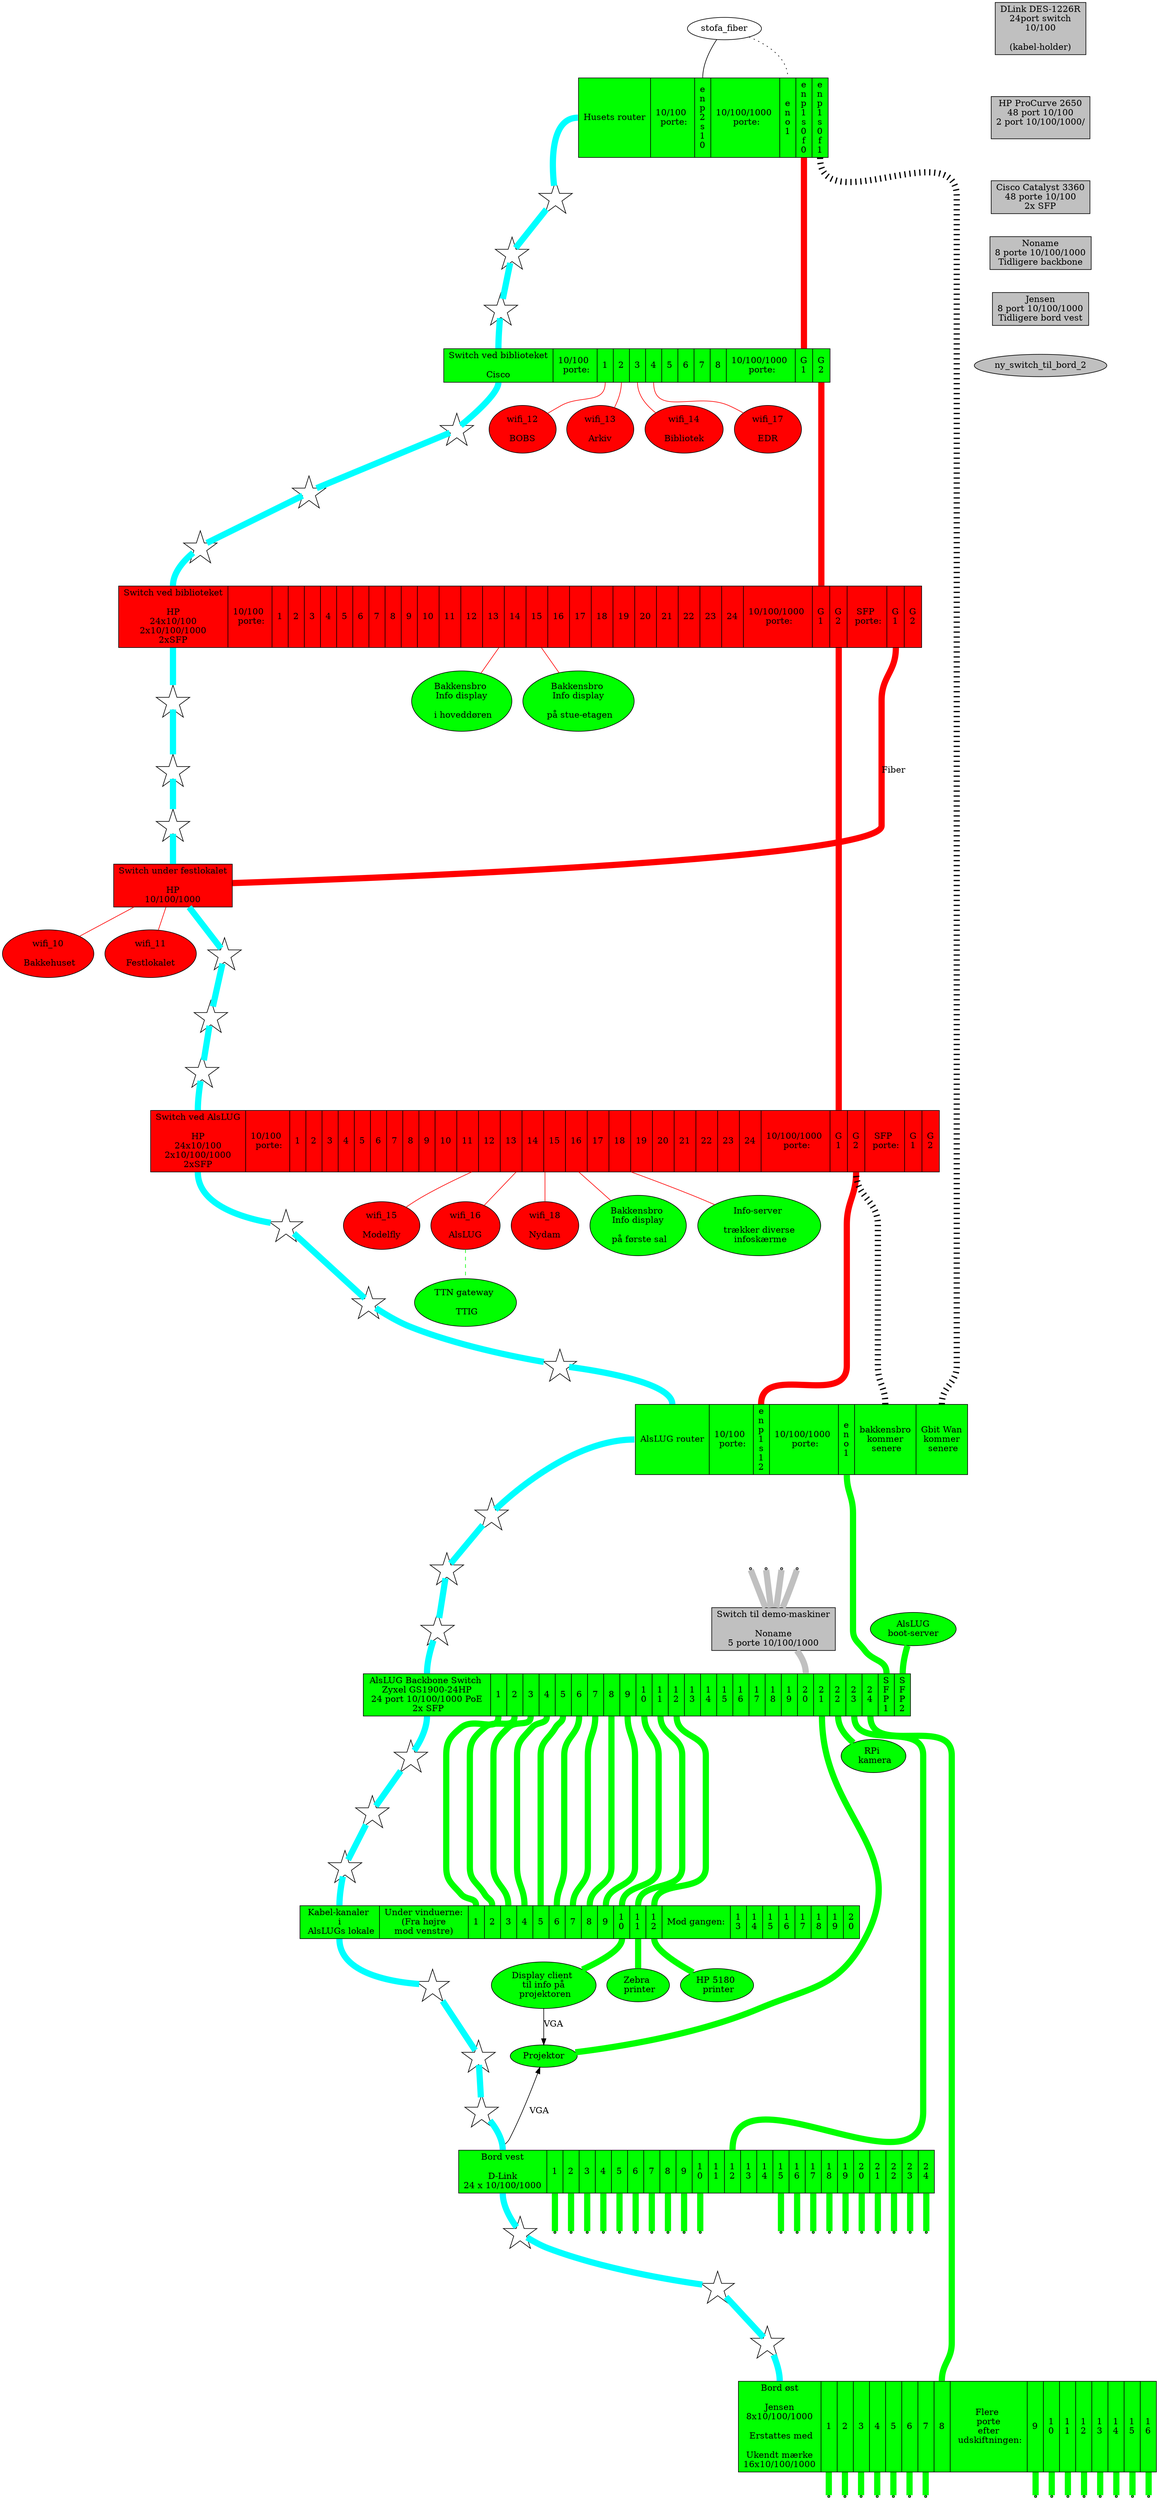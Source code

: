 digraph xxx {
  edge [ dir=none penwidth=100 ];

  node [ style=filled fillcolor=red ];
  husets_router [ fillcolor=green shape=record label="<head> Husets router
				| 10/100 \n porte:
				| <enp2s10>  e\nn\np\n2\ns\n1\n0
				| 10/100/1000 \n porte:
  				| <eno1>     e\nn\no\n1
				| <enp1s0f0> e\nn\np\n1\ns\n0\nf\n0
				| <enp1s0f1> e\nn\np\n1\ns\n0\nf\n1
  				" ];
  cisco_switch [ fillcolor=green shape=record label="<head> Switch ved biblioteket\n\nCisco
				| 10/100 \n porte:
  				| <1> 1
  				| <2> 2
  				| <3> 3
  				| <4> 4
  				| <5> 5
  				| <6> 6
  				| <7> 7
  				| <8> 8
				| 10/100/1000 \n porte:
  				| <gi1> G\n1
  				| <gi2> G\n2
				" ];
  husets_switch_1 [ shape=record label="<head>Switch ved biblioteket\n\nHP\n24x10/100\n2x10/100/1000\n2xSFP
				| 10/100 \n porte:
  				| <1> 1
  				| <2> 2
  				| <3> 3
  				| <4> 4
  				| <5> 5
  				| <6> 6
  				| <7> 7
  				| <8> 8
  				| <9> 9
  				| <10> 10
  				| <11> 11
  				| <12> 12
  				| <13> 13
  				| <14> 14
  				| <15> 15
  				| <16> 16
  				| <17> 17
  				| <18> 18
  				| <19> 19
  				| <20> 20
  				| <21> 21
  				| <22> 22
  				| <23> 23
  				| <24> 24
				| 10/100/1000 \n porte:
  				| <gi1> G\n1
  				| <gi2> G\n2
				| SFP \n porte:
  				| <sfp1> G\n1
  				| <sfp2> G\n2
  				" ];
  husets_switch_2 [ shape=record label="<head>Switch ved AlsLUG\n\nHP\n24x10/100\n2x10/100/1000\n2xSFP
				| 10/100 \n porte:
  				| <1> 1
  				| <2> 2
  				| <3> 3
  				| <4> 4
  				| <5> 5
  				| <6> 6
  				| <7> 7
  				| <8> 8
  				| <9> 9
  				| <10> 10
  				| <11> 11
  				| <12> 12
  				| <13> 13
  				| <14> 14
  				| <15> 15
  				| <16> 16
  				| <17> 17
  				| <18> 18
  				| <19> 19
  				| <20> 20
  				| <21> 21
  				| <22> 22
  				| <23> 23
  				| <24> 24
				| 10/100/1000 \n porte:
  				| <gi1> G\n1
  				| <gi2> G\n2
				| SFP \n porte:
  				| <sfp1> G\n1
  				| <sfp2> G\n2
  				" ];
  festlokale_switch [ shape=box label="Switch under festlokalet\n\nHP\n10/100/1000" ];
  wifi_10 [ label=" wifi_10 \n\n Bakkehuset"                  ];
  wifi_11 [ label=" wifi_11 \n\n Festlokalet "                ];
  wifi_12 [ label=" wifi_12 \n\n BOBS "                       ];
  wifi_13 [ label=" wifi_13 \n\n Arkiv "                      ];
  wifi_14 [ label=" wifi_14 \n\n Bibliotek "                  ];
  wifi_15 [ label=" wifi_15 \n\n Modelfly "                   ];
  wifi_16 [ label=" wifi_16 \n\n AlsLUG "                     ];
  wifi_17 [ label=" wifi_17 \n\n EDR "                        ];
  wifi_18 [ label=" wifi_18 \n\n Nydam "                      ];
  
  node [ style=filled fillcolor=green ];
  AlsLUG_TTIG		[ label="TTN gateway \n\n TTIG"					];
  bakkensbro_info_doer	[ label="Bakkensbro \n Info display \n\n i hoveddøren"		];
  bakkensbro_info_stuen	[ label="Bakkensbro \n Info display \n\n på stue-etagen"	];
  bakkensbro_info_1_sal	[ label="Bakkensbro \n Info display \n\n på første sal"		];
  info_server		[ label="Info-server \n\n trækker diverse \n infoskærme"	];
  alslug_router [ shape=record label="<head> AlsLUG router
				| 10/100 \n porte:
  				| <enp1s12>    e\nn\np\n1\ns\n1\n2
				| 10/100/1000 \n porte:
				| <eno1>       e\nn\no\n1
				| <bakkensbro> bakkensbro\nkommer\n senere
				| <g_wan>      Gbit Wan\nkommer\n senere
				" ];
  husets_router:enp1s0f1 -> alslug_router:g_wan [ style=dotted penwidth=10];
  alslug_router:bakkensbro -> husets_switch_2:gi2 [ style=dotted penwidth=10];
  alslug_gl_bootserver [ label="AlsLUG\nboot-server" ];
  alslug_projektor_client [ label="Display client \n til info på \n projektoren" ];
  alslug_backbone_switch [ shape=record label="<head> AlsLUG Backbone Switch \n Zyxel GS1900-24HP \n 24 port 10/100/1000 PoE \n 2x SFP
  				|<1> 1
				|<2> 2
				|<3> 3
				|<4> 4
				|<5> 5
				|<6> 6
				|<7> 7
				|<8> 8
				|<9> 9
				|<10> 1\n0
				|<11> 1\n1
				|<12> 1\n2
				|<13> 1\n3
				|<14> 1\n4
				|<15> 1\n5
				|<16> 1\n6
				|<17> 1\n7
				|<18> 1\n8
				|<19> 1\n9
				|<20> 2\n0
				|<21> 2\n1
				|<22> 2\n2
				|<23> 2\n3
				|<24> 2\n4
				|<sfp1> S\nF\nP\n1
				|<sfp2> S\nF\nP\n2
				"];
  alslug_kabelkanaler  [ shape=record label="<head> Kabel-kanaler \n i \n AlsLUGs lokale
  				| Under vinduerne:\n(Fra højre\nmod venstre)
  				| <1> 1 | <2> 2 | <3> 3 | <4> 4
				| <5> 5 | <6> 6 | <7> 7 | <8> 8
				| <9> 9 | <10> 1\n0 | <11> 1\n1 | <12>1\n2
				| Mod gangen:
				| <13> 1\n3 | <14> 1\n4 | <15> 1\n5 | <16> 1\n6
				| <17> 1\n7 | <18> 1\n8 | <19> 1\n9 | <20> 2\n0
				"];	
  {
    edge [ color=green style=solid penwidth=10 ];
    alslug_backbone_switch:1 -> alslug_kabelkanaler:1;
    alslug_backbone_switch:2 -> alslug_kabelkanaler:2;
    alslug_backbone_switch:3 -> alslug_kabelkanaler:3;
    alslug_backbone_switch:4 -> alslug_kabelkanaler:4;
    alslug_backbone_switch:5 -> alslug_kabelkanaler:5;
    alslug_backbone_switch:6 -> alslug_kabelkanaler:6;
    alslug_backbone_switch:7 -> alslug_kabelkanaler:7;
    alslug_backbone_switch:8 -> alslug_kabelkanaler:8;
    alslug_backbone_switch:9 -> alslug_kabelkanaler:9;
    alslug_backbone_switch:10 -> alslug_kabelkanaler:10;
    alslug_backbone_switch:11 -> alslug_kabelkanaler:11;
    alslug_backbone_switch:12 -> alslug_kabelkanaler:12;
  }
  alslug_projektor [ label="Projektor" ]
  alslug_hp5180 [ label="HP 5180 \n printer" ]
  alslug_zebra [ label="Zebra \n printer" ]
  RPi_camera [ label="RPi \n kamera" ]
  bord_1 [ shape=record label="<head> Bord vest\n\nD-Link\n24 x 10/100/1000
				| <1> 1
				| <2> 2
				| <3> 3
				| <4> 4
				| <5> 5
				| <6> 6
				| <7> 7
				| <8> 8
				| <9> 9
				| <10> 1\n0
			
				| <11> 1\n1
				| <12> 1\n2
				| <13> 1\n3
				| <14> 1\n4
			
				| <15> 1\n5
				| <16> 1\n6
				| <17> 1\n7
				| <18> 1\n8
				| <19> 1\n9
				| <20> 2\n0
				| <21> 2\n1
				| <22> 2\n2
				| <23> 2\n3
				| <24> 2\n4
				"];
  {
    node [ shape=point ];
    edge [ color=green penwidth=10];
    bord_1:1 -> _bord_1_1;
    bord_1:2 -> _bord_1_2;
    bord_1:3 -> _bord_1_3;
    bord_1:4 -> _bord_1_4;
    bord_1:5 -> _bord_1_5;
    bord_1:6 -> _bord_1_6;
    bord_1:7 -> _bord_1_7;
    bord_1:8 -> _bord_1_8;
    bord_1:9 -> _bord_1_9;
    bord_1:10 -> _bord_1_10;

    bord_1:15 -> _bord_1_15;
    bord_1:16 -> _bord_1_16;
    bord_1:17 -> _bord_1_17;
    bord_1:18 -> _bord_1_18;
    bord_1:19 -> _bord_1_19;
    bord_1:20 -> _bord_1_20;
    bord_1:21 -> _bord_1_21;
    bord_1:22 -> _bord_1_22;
    bord_1:23 -> _bord_1_23;
    bord_1:24 -> _bord_1_24;
  }
  bord_2 [ shape=record label="<head> Bord øst\n\nJensen\n8x10/100/1000\n\n Erstattes med\n\nUkendt mærke\n16x10/100/1000
				| <1> 1
				| <2> 2
				| <3> 3
				| <4> 4
				| <5> 5
				| <6> 6
				| <7> 7
				| <8> 8
				| Flere \n porte \n efter \n udskiftningen:
				| <9> 9
				| <10> 1\n0
				| <11> 1\n1
				| <12> 1\n2
				| <13> 1\n3
				| <14> 1\n4
				| <15> 1\n5
				| <16> 1\n6
				"];
  {
    node [ shape=point ];
    edge [ color=green penwidth=10];
    bord_2:1 -> _bord_2_1;
    bord_2:2 -> _bord_2_2;
    bord_2:3 -> _bord_2_3;
    bord_2:4 -> _bord_2_4;
    bord_2:5 -> _bord_2_5;
    bord_2:6 -> _bord_2_6;
    bord_2:7 -> _bord_2_7;
//  bord_2:8 -> _bord_2_8;
    bord_2:9 -> _bord_2_9;
    bord_2:10 -> _bord_2_10;
    bord_2:11 -> _bord_2_11;
    bord_2:12 -> _bord_2_12;
    bord_2:13 -> _bord_2_13;
    bord_2:14 -> _bord_2_14;
    bord_2:15 -> _bord_2_15;
    bord_2:16 -> _bord_2_16;
  }
 
  // Udstyr som pt ikke bruges
  node [ style=filled fillcolor=gray ];
  switch_24p      [ shape=box label="DLink DES-1226R\n24port switch\n10/100\n\n(kabel-holder)"];
  switch_48p      [ shape=box label="HP ProCurve 2650\n48 port 10/100\n2 port 10/100/1000/
  "];
  switch_48p_poe  [ shape=box label="Cisco Catalyst 3360\n48 porte 10/100\n2x SFP"];
  switch_5p       [ shape=box label="Switch til demo-maskiner\n\nNoname\n5 porte 10/100/1000" ];
  switch_8p       [ shape=box label="Noname\n8 porte 10/100/1000\nTidligere backbone" ];
  switch_8p_vest    [ shape=box label="Jensen\n8 port 10/100/1000\nTidligere bord vest" ];
  
  switch_24p -> switch_48p -> switch_48p_poe -> switch_8p -> switch_8p_vest -> ny_switch_til_bord_2 [ color=invis ];
  
  
  node [ style=normal ];
  // Internet forbindelser
  stofa_fiber -> husets_router:enp2s10	[ penwidth=1 fillcolor=black style=filled ];
  stofa_fiber -> husets_router:eno1	[ penwidth=1 fillcolor=black style=dotted ];
  
  // Husets forbindelser
  edge  [ color=red style=solid ];
  husets_router:enp1s0f0 -> cisco_switch:gi1                                                                                     [ penwidth=10 ];
                            cisco_switch:1 ->                                                                            wifi_12 [ penwidth=1 ];
                            cisco_switch:2 ->                                                                            wifi_13 [ penwidth=1 ];
                            cisco_switch:3 ->                                                                            wifi_14 [ penwidth=1 ];
                            cisco_switch:4 ->                                                                            wifi_17 [ penwidth=1 ];
                            cisco_switch:gi2 -> husets_switch_1:gi1                                                              [ penwidth=10 ];
                                                husets_switch_1 -> bakkensbro_info_doer                                          [ penwidth=1 ];
                                                husets_switch_1 -> bakkensbro_info_stuen                                         [ penwidth=1 ];
                                                husets_switch_1:sfp1 -> festlokale_switch:sfp1                                   [ penwidth=10 label="Fiber" ];
                                                                        festlokale_switch ->                             wifi_10 [ penwidth=1 ];
                                                                        festlokale_switch ->                             wifi_11 [ penwidth=1 ];
                                                husets_switch_1:gi2 -> husets_switch_2:gi1                                       [ penwidth=10 color=red ];
                                                                       husets_switch_2:gi2 -> alslug_router:enp1s12              [ penwidth=10 color=red ];
                                                                       husets_switch_2 ->                                wifi_15 [ penwidth=1 ];
                                                                       husets_switch_2 ->                                wifi_16 [ penwidth=1 ];
                                                                       husets_switch_2 ->                                wifi_18 [ penwidth=1 ];
                                                                       husets_switch_2 -> bakkensbro_info_1_sal                  [ penwidth=1 ];
                                                                       husets_switch_2 -> info_server                            [ penwidth=1 ];


  // Interne forbindelser
  edge [ color=green style=solid penwidth=10 ];
  node [ shape=point ];
  
  alslug_router:eno1   -> alslug_backbone_switch:sfp1;
  alslug_gl_bootserver -> alslug_backbone_switch:sfp2;
  { demo_1 demo_2 demo_3 demo_4 } -> switch_5p -> alslug_backbone_switch:20 [ color=gray ];
  alslug_kabelkanaler:12 -> alslug_hp5180;
  alslug_kabelkanaler:11 -> alslug_zebra;
  alslug_kabelkanaler:10 -> alslug_projektor_client;
  alslug_backbone_switch:21 -> alslug_projektor;
  alslug_backbone_switch:22 -> RPi_camera;
  alslug_backbone_switch:23 -> bord_1:12;
  alslug_backbone_switch:24 -> bord_2:8;

  alslug_projektor_client -> alslug_projektor [ color=black penwidth=1 label="VGA" dir=forward ];
  alslug_projektor -> bord_1:head [ color=black penwidth=1 label="VGA" dir=back ];
  wifi_16 -> AlsLUG_TTIG [ penwidth=1 style=dashed ];
  
  {
    edge [ color=invis ];
    node [ shape=point ];
    node [ shape=star label="" ];    edge [ color=cyan ];
    husets_router:head
			-> _X_1_ -> _Y_1_ -> _Z_1_ -> cisco_switch:head
			-> _X_2_ -> _Y_2_ -> _Z_2_ -> husets_switch_1:head
			-> _X_3_ -> _Y_3_ -> _Z_3_ -> festlokale_switch:head
			-> _X_4_ -> _Y_4_ -> _Z_4_ -> husets_switch_2:head
			-> _X_5_ -> _Y_5_ -> _Z_5_ -> alslug_router:head
			-> _X_6_ -> _Y_6_ -> _Z_6_ -> alslug_backbone_switch:head
			-> _X_7_ -> _Y_7_ -> _Z_7_ -> alslug_kabelkanaler:head
			-> _X_8_ -> _Y_8_ -> _Z_8_ -> bord_1:head
			-> _X_9_ -> _Y_9_ -> _Z_9_ -> bord_2:head
			;
  }

  subgraph {
    rank = same;
#    alslug_projektor;
#    alslug_hp5180;
    alslug_backbone_switch;
  }
}


